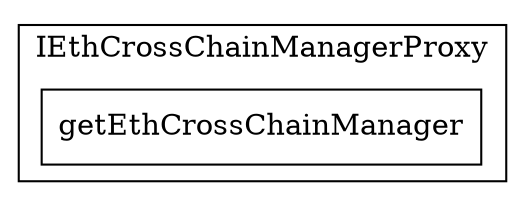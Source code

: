 strict digraph {
rankdir="LR"
node [shape=box]
subgraph cluster_380_IEthCrossChainManagerProxy {
label = "IEthCrossChainManagerProxy"
"380_getEthCrossChainManager" [label="getEthCrossChainManager"]
}subgraph cluster_solidity {
label = "[Solidity]"
}
}